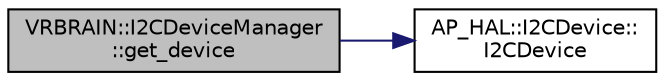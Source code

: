 digraph "VRBRAIN::I2CDeviceManager::get_device"
{
 // INTERACTIVE_SVG=YES
  edge [fontname="Helvetica",fontsize="10",labelfontname="Helvetica",labelfontsize="10"];
  node [fontname="Helvetica",fontsize="10",shape=record];
  rankdir="LR";
  Node1 [label="VRBRAIN::I2CDeviceManager\l::get_device",height=0.2,width=0.4,color="black", fillcolor="grey75", style="filled", fontcolor="black"];
  Node1 -> Node2 [color="midnightblue",fontsize="10",style="solid",fontname="Helvetica"];
  Node2 [label="AP_HAL::I2CDevice::\lI2CDevice",height=0.2,width=0.4,color="black", fillcolor="white", style="filled",URL="$classAP__HAL_1_1I2CDevice.html#ac84c9ea3fa0179792f138376516104e1"];
}
